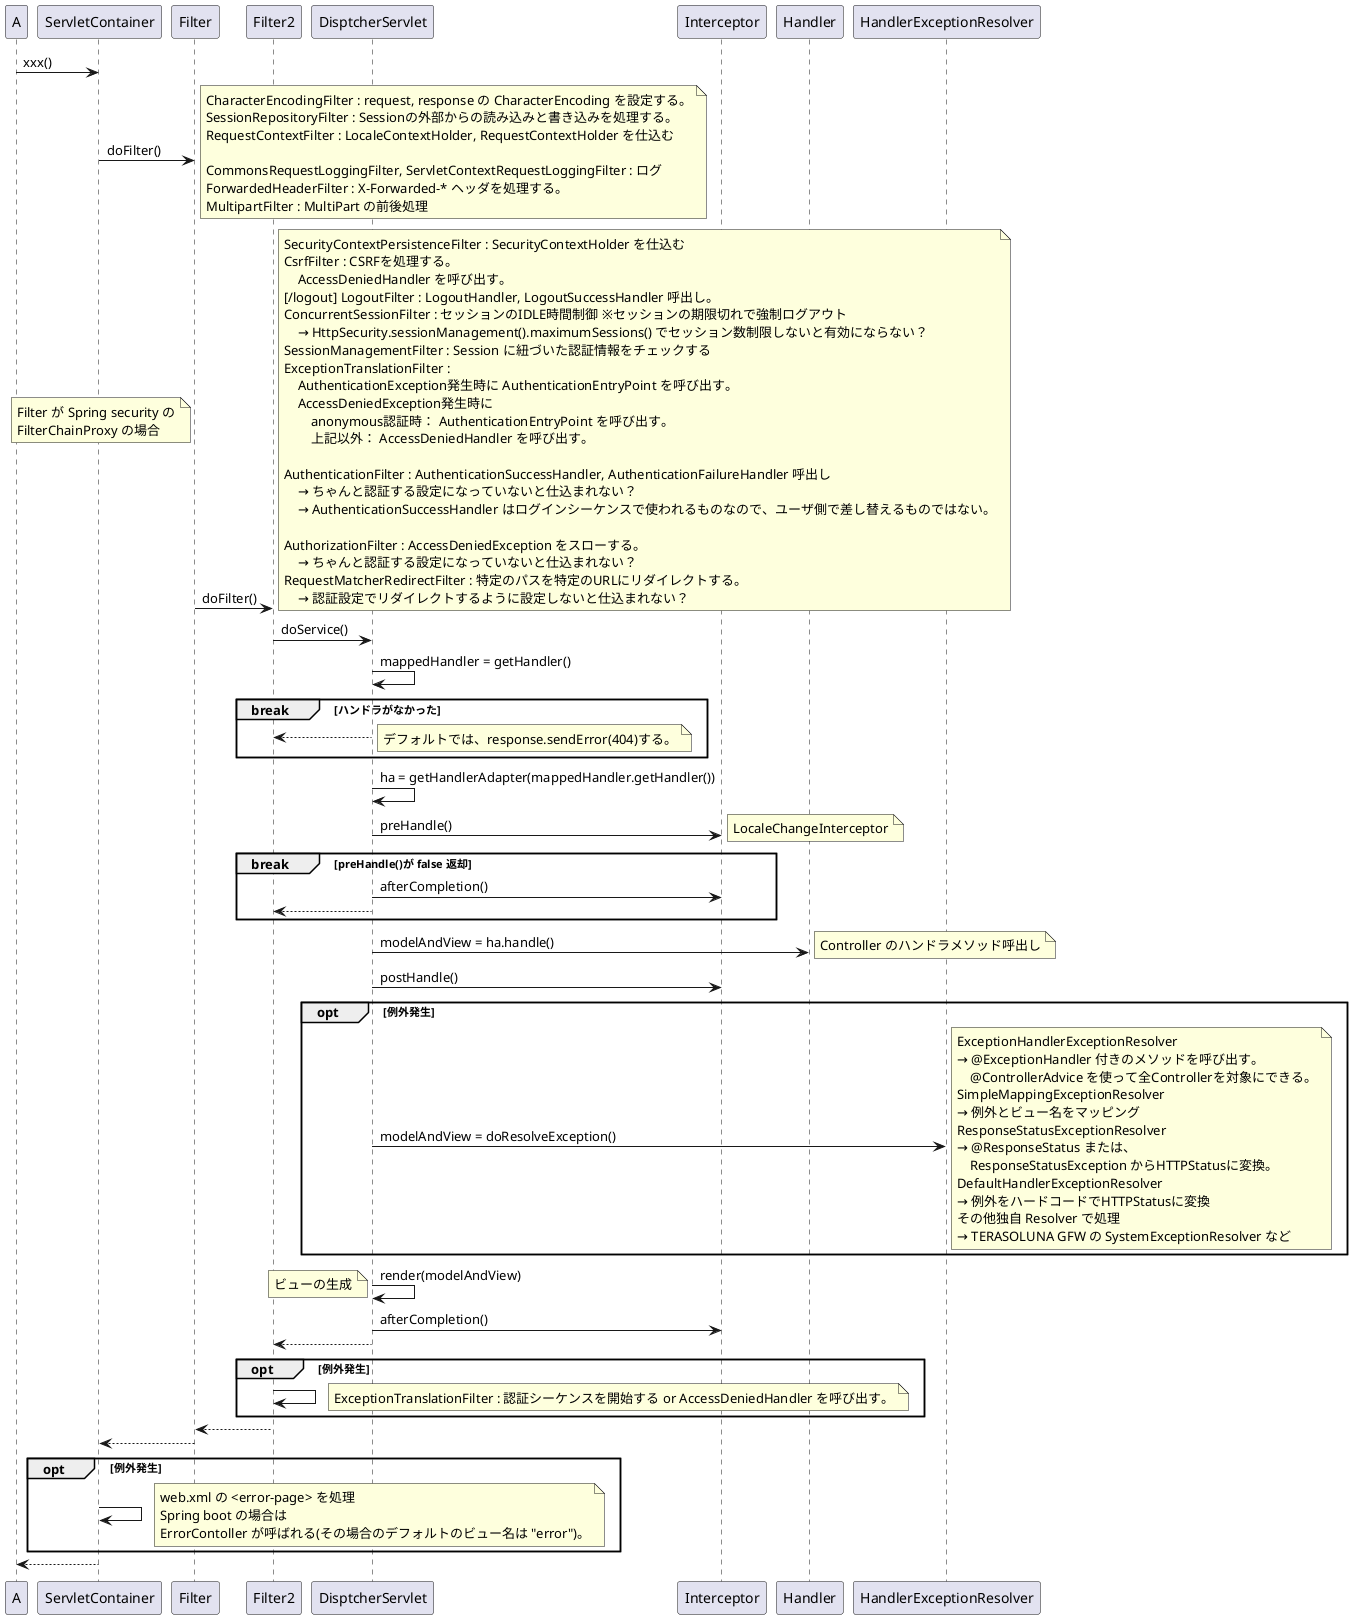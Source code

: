 @startuml spring-mvc-handlers

A -> ServletContainer : xxx()
ServletContainer -> Filter : doFilter()
    note right
        CharacterEncodingFilter : request, response の CharacterEncoding を設定する。
        SessionRepositoryFilter : Sessionの外部からの読み込みと書き込みを処理する。
        RequestContextFilter : LocaleContextHolder, RequestContextHolder を仕込む

        CommonsRequestLoggingFilter, ServletContextRequestLoggingFilter : ログ
        ForwardedHeaderFilter : X-Forwarded-* ヘッダを処理する。
        MultipartFilter : MultiPart の前後処理
    end note

Filter -> Filter2 : doFilter()
    note left
        Filter が Spring security の
        FilterChainProxy の場合
    end note

    note right
        SecurityContextPersistenceFilter : SecurityContextHolder を仕込む
        CsrfFilter : CSRFを処理する。
            AccessDeniedHandler を呼び出す。
        [/logout] LogoutFilter : LogoutHandler, LogoutSuccessHandler 呼出し。
        ConcurrentSessionFilter : セッションのIDLE時間制御 ※セッションの期限切れで強制ログアウト
            → HttpSecurity.sessionManagement().maximumSessions() でセッション数制限しないと有効にならない？
        SessionManagementFilter : Session に紐づいた認証情報をチェックする
        ExceptionTranslationFilter : 
            AuthenticationException発生時に AuthenticationEntryPoint を呼び出す。
            AccessDeniedException発生時に
                anonymous認証時： AuthenticationEntryPoint を呼び出す。
                上記以外： AccessDeniedHandler を呼び出す。

        AuthenticationFilter : AuthenticationSuccessHandler, AuthenticationFailureHandler 呼出し
            → ちゃんと認証する設定になっていないと仕込まれない？
            → AuthenticationSuccessHandler はログインシーケンスで使われるものなので、ユーザ側で差し替えるものではない。

        AuthorizationFilter : AccessDeniedException をスローする。
            → ちゃんと認証する設定になっていないと仕込まれない？
        RequestMatcherRedirectFilter : 特定のパスを特定のURLにリダイレクトする。
            → 認証設定でリダイレクトするように設定しないと仕込まれない？
    end note

Filter2 -> DisptcherServlet : doService()

DisptcherServlet -> DisptcherServlet : mappedHandler = getHandler()
break ハンドラがなかった
Filter2 <-- DisptcherServlet
    note right 
        デフォルトでは、response.sendError(404)する。
    end note
end

DisptcherServlet -> DisptcherServlet : ha = getHandlerAdapter(mappedHandler.getHandler())


DisptcherServlet -> Interceptor : preHandle()
    note right
        LocaleChangeInterceptor
    end note
break preHandle()が false 返却
    DisptcherServlet -> Interceptor : afterCompletion()
    Filter2 <-- DisptcherServlet
end

DisptcherServlet -> Handler : modelAndView = ha.handle()
    note right
        Controller のハンドラメソッド呼出し
    end note
DisptcherServlet -> Interceptor : postHandle()

opt 例外発生
    DisptcherServlet -> HandlerExceptionResolver : modelAndView = doResolveException()
        note right
            ExceptionHandlerExceptionResolver
            → @ExceptionHandler 付きのメソッドを呼び出す。
            　@ControllerAdvice を使って全Controllerを対象にできる。
            SimpleMappingExceptionResolver
            → 例外とビュー名をマッピング
            ResponseStatusExceptionResolver
            → @ResponseStatus または、
            　ResponseStatusException からHTTPStatusに変換。
            DefaultHandlerExceptionResolver
            → 例外をハードコードでHTTPStatusに変換
            その他独自 Resolver で処理
            → TERASOLUNA GFW の SystemExceptionResolver など
        end note
end

DisptcherServlet -> DisptcherServlet : render(modelAndView)
    note left : ビューの生成
DisptcherServlet -> Interceptor : afterCompletion()

Filter2 <-- DisptcherServlet
opt 例外発生
    Filter2 -> Filter2
        note right
            ExceptionTranslationFilter : 認証シーケンスを開始する or AccessDeniedHandler を呼び出す。
        end note
end

Filter <-- Filter2
ServletContainer <-- Filter

opt 例外発生
    ServletContainer -> ServletContainer
        note right
            web.xml の <error-page> を処理
            Spring boot の場合は
            ErrorContoller が呼ばれる(その場合のデフォルトのビュー名は "error")。
        end note
end

A <-- ServletContainer

@enduml